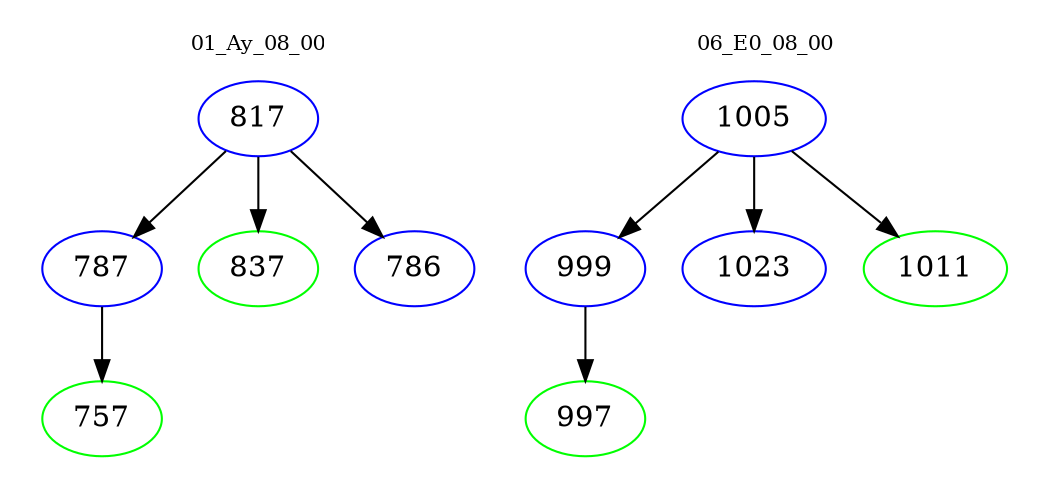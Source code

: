digraph{
subgraph cluster_0 {
color = white
label = "01_Ay_08_00";
fontsize=10;
T0_817 [label="817", color="blue"]
T0_817 -> T0_787 [color="black"]
T0_787 [label="787", color="blue"]
T0_787 -> T0_757 [color="black"]
T0_757 [label="757", color="green"]
T0_817 -> T0_837 [color="black"]
T0_837 [label="837", color="green"]
T0_817 -> T0_786 [color="black"]
T0_786 [label="786", color="blue"]
}
subgraph cluster_1 {
color = white
label = "06_E0_08_00";
fontsize=10;
T1_1005 [label="1005", color="blue"]
T1_1005 -> T1_999 [color="black"]
T1_999 [label="999", color="blue"]
T1_999 -> T1_997 [color="black"]
T1_997 [label="997", color="green"]
T1_1005 -> T1_1023 [color="black"]
T1_1023 [label="1023", color="blue"]
T1_1005 -> T1_1011 [color="black"]
T1_1011 [label="1011", color="green"]
}
}

